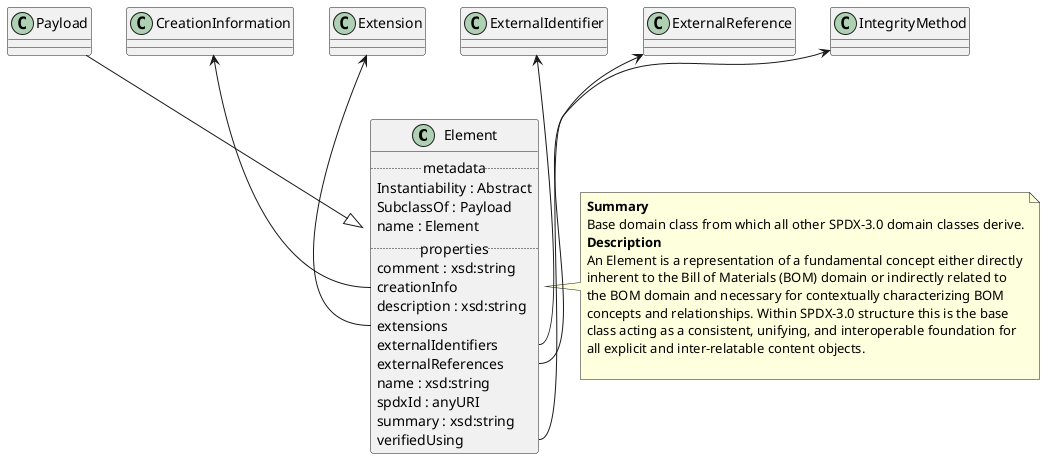 @startuml
class Element {
.. metadata ..
    Instantiability : Abstract
    SubclassOf : Payload
    name : Element
.. properties ..
    comment : xsd:string
    creationInfo
    description : xsd:string
    extensions
    externalIdentifiers
    externalReferences
    name : xsd:string
    spdxId : anyURI
    summary : xsd:string
    verifiedUsing
}
note right of Element
<b>Summary</b>
Base domain class from which all other SPDX-3.0 domain classes derive.
<b>Description</b>
An Element is a representation of a fundamental concept either directly
inherent to the Bill of Materials (BOM) domain or indirectly related to
the BOM domain and necessary for contextually characterizing BOM
concepts and relationships. Within SPDX-3.0 structure this is the base
class acting as a consistent, unifying, and interoperable foundation for
all explicit and inter-relatable content objects.

end note
"Payload" --|> "Element"
"CreationInformation" <-- "Element::creationInfo"
"Extension" <-- "Element::extensions"
"ExternalIdentifier" <-- "Element::externalIdentifiers"
"ExternalReference" <-- "Element::externalReferences"
"IntegrityMethod" <-- "Element::verifiedUsing"
@enduml
